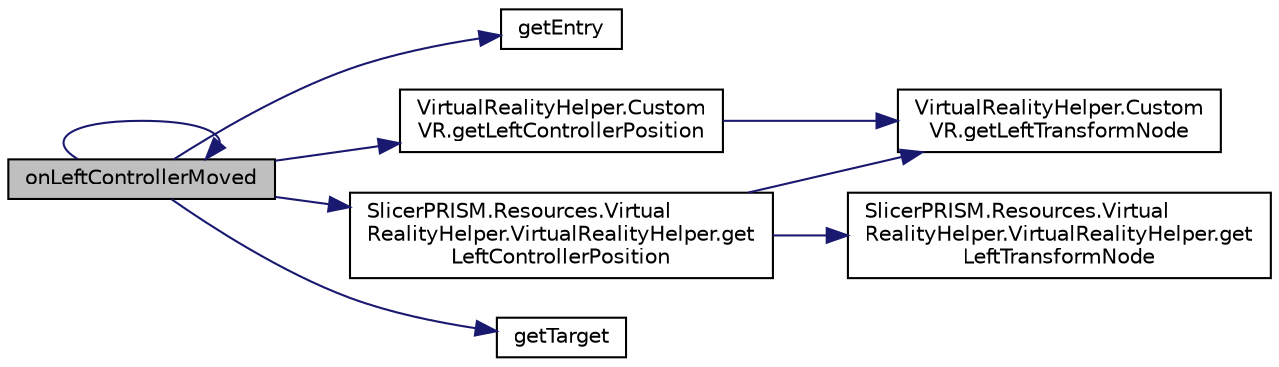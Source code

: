 digraph "onLeftControllerMoved"
{
 // LATEX_PDF_SIZE
  bgcolor="transparent";
  edge [fontname="Helvetica",fontsize="10",labelfontname="Helvetica",labelfontsize="10"];
  node [fontname="Helvetica",fontsize="10",shape=record];
  rankdir="LR";
  Node1 [label="onLeftControllerMoved",height=0.2,width=0.4,color="black", fillcolor="grey75", style="filled", fontcolor="black",tooltip=" "];
  Node1 -> Node2 [color="midnightblue",fontsize="10",style="solid",fontname="Helvetica"];
  Node2 [label="getEntry",height=0.2,width=0.4,color="black",URL="$class_p_r_i_s_m_1_1_straight_needle_insertion_logic.html#ab2ba2b97a3e667b8f577568de11a6c92",tooltip=" "];
  Node1 -> Node3 [color="midnightblue",fontsize="10",style="solid",fontname="Helvetica"];
  Node3 [label="VirtualRealityHelper.Custom\lVR.getLeftControllerPosition",height=0.2,width=0.4,color="black",URL="$class_virtual_reality_helper_1_1_custom_v_r.html#a0540f1d575f42e8fa3d6013367056cad",tooltip=" "];
  Node3 -> Node4 [color="midnightblue",fontsize="10",style="solid",fontname="Helvetica"];
  Node4 [label="VirtualRealityHelper.Custom\lVR.getLeftTransformNode",height=0.2,width=0.4,color="black",URL="$class_virtual_reality_helper_1_1_custom_v_r.html#ae13eb7a77da60691d9642cfcb81630fe",tooltip=" "];
  Node1 -> Node5 [color="midnightblue",fontsize="10",style="solid",fontname="Helvetica"];
  Node5 [label="SlicerPRISM.Resources.Virtual\lRealityHelper.VirtualRealityHelper.get\lLeftControllerPosition",height=0.2,width=0.4,color="black",URL="$class_slicer_p_r_i_s_m_1_1_resources_1_1_virtual_reality_helper_1_1_virtual_reality_helper.html#a0540f1d575f42e8fa3d6013367056cad",tooltip=" "];
  Node5 -> Node4 [color="midnightblue",fontsize="10",style="solid",fontname="Helvetica"];
  Node5 -> Node6 [color="midnightblue",fontsize="10",style="solid",fontname="Helvetica"];
  Node6 [label="SlicerPRISM.Resources.Virtual\lRealityHelper.VirtualRealityHelper.get\lLeftTransformNode",height=0.2,width=0.4,color="black",URL="$class_slicer_p_r_i_s_m_1_1_resources_1_1_virtual_reality_helper_1_1_virtual_reality_helper.html#ae13eb7a77da60691d9642cfcb81630fe",tooltip=" "];
  Node1 -> Node7 [color="midnightblue",fontsize="10",style="solid",fontname="Helvetica"];
  Node7 [label="getTarget",height=0.2,width=0.4,color="black",URL="$class_p_r_i_s_m_1_1_straight_needle_insertion_logic.html#ac7f193e1acb5a2827b4a2798bcf267a8",tooltip=" "];
  Node1 -> Node1 [color="midnightblue",fontsize="10",style="solid",fontname="Helvetica"];
}
